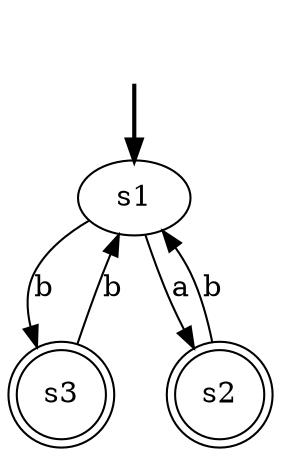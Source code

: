 digraph {
	fake [style=invisible]
	s3 [shape=doublecircle]
	s1 [root=true]
	s2 [shape=doublecircle]
	fake -> s1 [style=bold]
	s2 -> s1 [label=b]
	s1 -> s2 [label=a]
	s1 -> s3 [label=b]
	s3 -> s1 [label=b]
}
